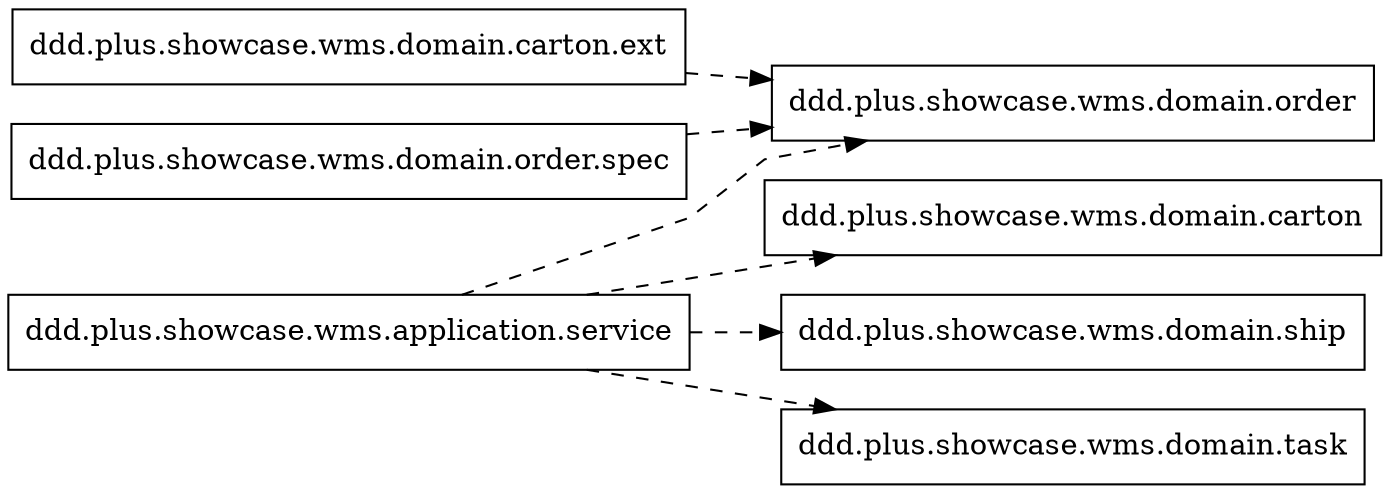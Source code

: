 digraph G {
   labelloc = "t";
   rankdir=LR;
   splines = polyline;
   node [shape=record];
   edge [style = dashed, fontsize=10];

   "ddd.plus.showcase.wms.application.service" -> "ddd.plus.showcase.wms.domain.carton"
   "ddd.plus.showcase.wms.application.service" -> "ddd.plus.showcase.wms.domain.order"
   "ddd.plus.showcase.wms.application.service" -> "ddd.plus.showcase.wms.domain.ship"
   "ddd.plus.showcase.wms.application.service" -> "ddd.plus.showcase.wms.domain.task"
   "ddd.plus.showcase.wms.domain.carton.ext" -> "ddd.plus.showcase.wms.domain.order"
   "ddd.plus.showcase.wms.domain.order.spec" -> "ddd.plus.showcase.wms.domain.order"
}